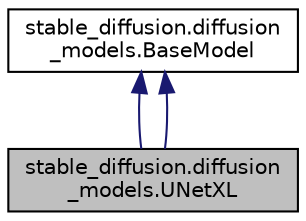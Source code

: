 digraph "stable_diffusion.diffusion_models.UNetXL"
{
 // LATEX_PDF_SIZE
  edge [fontname="Helvetica",fontsize="10",labelfontname="Helvetica",labelfontsize="10"];
  node [fontname="Helvetica",fontsize="10",shape=record];
  Node1 [label="stable_diffusion.diffusion\l_models.UNetXL",height=0.2,width=0.4,color="black", fillcolor="grey75", style="filled", fontcolor="black",tooltip=" "];
  Node2 -> Node1 [dir="back",color="midnightblue",fontsize="10",style="solid",fontname="Helvetica"];
  Node2 [label="stable_diffusion.diffusion\l_models.BaseModel",height=0.2,width=0.4,color="black", fillcolor="white", style="filled",URL="$classstable__diffusion_1_1diffusion__models_1_1BaseModel.html",tooltip=" "];
  Node2 -> Node1 [dir="back",color="midnightblue",fontsize="10",style="solid",fontname="Helvetica"];
}
